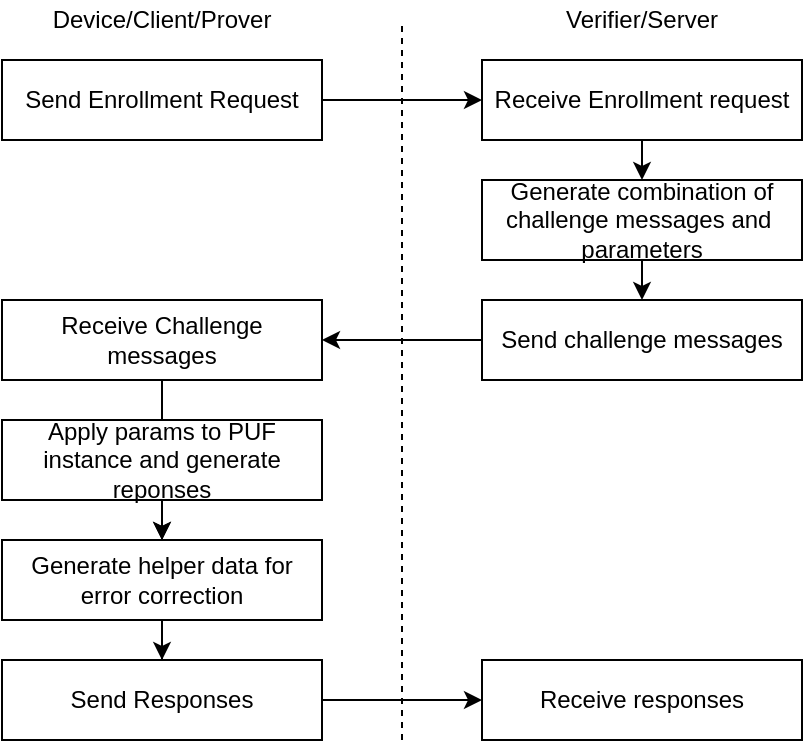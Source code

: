 <mxfile version="14.7.6" type="device"><diagram id="ukEQRO5sxY0_3PMx05in" name="Page-1"><mxGraphModel dx="1186" dy="726" grid="1" gridSize="10" guides="1" tooltips="1" connect="1" arrows="1" fold="1" page="1" pageScale="1" pageWidth="827" pageHeight="1169" math="0" shadow="0"><root><mxCell id="0"/><mxCell id="1" parent="0"/><mxCell id="LzpKdvd6UjU3oIyGjoHw-1" value="" style="endArrow=none;dashed=1;html=1;" edge="1" parent="1"><mxGeometry width="50" height="50" relative="1" as="geometry"><mxPoint x="400" y="480" as="sourcePoint"/><mxPoint x="400" y="120" as="targetPoint"/></mxGeometry></mxCell><mxCell id="LzpKdvd6UjU3oIyGjoHw-16" style="edgeStyle=orthogonalEdgeStyle;rounded=0;orthogonalLoop=1;jettySize=auto;html=1;" edge="1" parent="1" source="LzpKdvd6UjU3oIyGjoHw-2" target="LzpKdvd6UjU3oIyGjoHw-3"><mxGeometry relative="1" as="geometry"/></mxCell><mxCell id="LzpKdvd6UjU3oIyGjoHw-2" value="Send Enrollment Request" style="rounded=0;whiteSpace=wrap;html=1;" vertex="1" parent="1"><mxGeometry x="200" y="140" width="160" height="40" as="geometry"/></mxCell><mxCell id="LzpKdvd6UjU3oIyGjoHw-17" style="edgeStyle=orthogonalEdgeStyle;rounded=0;orthogonalLoop=1;jettySize=auto;html=1;exitX=0.5;exitY=1;exitDx=0;exitDy=0;entryX=0.5;entryY=0;entryDx=0;entryDy=0;" edge="1" parent="1" source="LzpKdvd6UjU3oIyGjoHw-3" target="LzpKdvd6UjU3oIyGjoHw-5"><mxGeometry relative="1" as="geometry"/></mxCell><mxCell id="LzpKdvd6UjU3oIyGjoHw-3" value="Receive Enrollment request" style="rounded=0;whiteSpace=wrap;html=1;" vertex="1" parent="1"><mxGeometry x="440" y="140" width="160" height="40" as="geometry"/></mxCell><mxCell id="LzpKdvd6UjU3oIyGjoHw-18" style="edgeStyle=orthogonalEdgeStyle;rounded=0;orthogonalLoop=1;jettySize=auto;html=1;exitX=0.5;exitY=1;exitDx=0;exitDy=0;entryX=0.5;entryY=0;entryDx=0;entryDy=0;" edge="1" parent="1" source="LzpKdvd6UjU3oIyGjoHw-5" target="LzpKdvd6UjU3oIyGjoHw-6"><mxGeometry relative="1" as="geometry"/></mxCell><mxCell id="LzpKdvd6UjU3oIyGjoHw-5" value="Generate combination of challenge messages and&amp;nbsp; parameters" style="rounded=0;whiteSpace=wrap;html=1;" vertex="1" parent="1"><mxGeometry x="440" y="200" width="160" height="40" as="geometry"/></mxCell><mxCell id="LzpKdvd6UjU3oIyGjoHw-19" style="edgeStyle=orthogonalEdgeStyle;rounded=0;orthogonalLoop=1;jettySize=auto;html=1;entryX=1;entryY=0.5;entryDx=0;entryDy=0;" edge="1" parent="1" source="LzpKdvd6UjU3oIyGjoHw-6" target="LzpKdvd6UjU3oIyGjoHw-7"><mxGeometry relative="1" as="geometry"/></mxCell><mxCell id="LzpKdvd6UjU3oIyGjoHw-6" value="Send challenge messages" style="rounded=0;whiteSpace=wrap;html=1;" vertex="1" parent="1"><mxGeometry x="440" y="260" width="160" height="40" as="geometry"/></mxCell><mxCell id="LzpKdvd6UjU3oIyGjoHw-20" style="edgeStyle=orthogonalEdgeStyle;rounded=0;orthogonalLoop=1;jettySize=auto;html=1;" edge="1" parent="1" source="LzpKdvd6UjU3oIyGjoHw-7"><mxGeometry relative="1" as="geometry"><mxPoint x="280" y="380" as="targetPoint"/></mxGeometry></mxCell><mxCell id="LzpKdvd6UjU3oIyGjoHw-7" value="Receive Challenge messages" style="rounded=0;whiteSpace=wrap;html=1;" vertex="1" parent="1"><mxGeometry x="200" y="260" width="160" height="40" as="geometry"/></mxCell><mxCell id="LzpKdvd6UjU3oIyGjoHw-22" style="edgeStyle=orthogonalEdgeStyle;rounded=0;orthogonalLoop=1;jettySize=auto;html=1;entryX=0.5;entryY=0;entryDx=0;entryDy=0;" edge="1" parent="1" source="LzpKdvd6UjU3oIyGjoHw-9" target="LzpKdvd6UjU3oIyGjoHw-10"><mxGeometry relative="1" as="geometry"/></mxCell><mxCell id="LzpKdvd6UjU3oIyGjoHw-9" value="Apply params to PUF instance and generate reponses" style="rounded=0;whiteSpace=wrap;html=1;" vertex="1" parent="1"><mxGeometry x="200" y="320" width="160" height="40" as="geometry"/></mxCell><mxCell id="LzpKdvd6UjU3oIyGjoHw-23" style="edgeStyle=orthogonalEdgeStyle;rounded=0;orthogonalLoop=1;jettySize=auto;html=1;entryX=0.5;entryY=0;entryDx=0;entryDy=0;" edge="1" parent="1" source="LzpKdvd6UjU3oIyGjoHw-10" target="LzpKdvd6UjU3oIyGjoHw-12"><mxGeometry relative="1" as="geometry"/></mxCell><mxCell id="LzpKdvd6UjU3oIyGjoHw-10" value="Generate helper data for error correction" style="rounded=0;whiteSpace=wrap;html=1;" vertex="1" parent="1"><mxGeometry x="200" y="380" width="160" height="40" as="geometry"/></mxCell><mxCell id="LzpKdvd6UjU3oIyGjoHw-24" style="edgeStyle=orthogonalEdgeStyle;rounded=0;orthogonalLoop=1;jettySize=auto;html=1;entryX=0;entryY=0.5;entryDx=0;entryDy=0;" edge="1" parent="1" source="LzpKdvd6UjU3oIyGjoHw-12" target="LzpKdvd6UjU3oIyGjoHw-13"><mxGeometry relative="1" as="geometry"/></mxCell><mxCell id="LzpKdvd6UjU3oIyGjoHw-12" value="Send Responses" style="rounded=0;whiteSpace=wrap;html=1;" vertex="1" parent="1"><mxGeometry x="200" y="440" width="160" height="40" as="geometry"/></mxCell><mxCell id="LzpKdvd6UjU3oIyGjoHw-13" value="Receive responses" style="rounded=0;whiteSpace=wrap;html=1;" vertex="1" parent="1"><mxGeometry x="440" y="440" width="160" height="40" as="geometry"/></mxCell><mxCell id="LzpKdvd6UjU3oIyGjoHw-14" value="Device/Client/Prover" style="text;html=1;strokeColor=none;fillColor=none;align=center;verticalAlign=middle;whiteSpace=wrap;rounded=0;" vertex="1" parent="1"><mxGeometry x="260" y="110" width="40" height="20" as="geometry"/></mxCell><mxCell id="LzpKdvd6UjU3oIyGjoHw-15" value="Verifier/Server" style="text;html=1;strokeColor=none;fillColor=none;align=center;verticalAlign=middle;whiteSpace=wrap;rounded=0;" vertex="1" parent="1"><mxGeometry x="500" y="110" width="40" height="20" as="geometry"/></mxCell></root></mxGraphModel></diagram></mxfile>